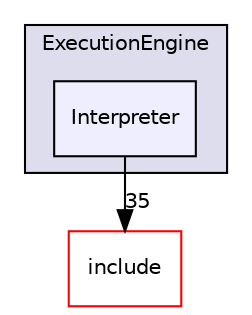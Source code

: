 digraph "lib/ExecutionEngine/Interpreter" {
  bgcolor=transparent;
  compound=true
  node [ fontsize="10", fontname="Helvetica"];
  edge [ labelfontsize="10", labelfontname="Helvetica"];
  subgraph clusterdir_9ff4c6dc1720636682ab045c894e9bc5 {
    graph [ bgcolor="#ddddee", pencolor="black", label="ExecutionEngine" fontname="Helvetica", fontsize="10", URL="dir_9ff4c6dc1720636682ab045c894e9bc5.html"]
  dir_88ae9da9d919ad872cc2fab341cfed84 [shape=box, label="Interpreter", style="filled", fillcolor="#eeeeff", pencolor="black", URL="dir_88ae9da9d919ad872cc2fab341cfed84.html"];
  }
  dir_d44c64559bbebec7f509842c48db8b23 [shape=box label="include" color="red" URL="dir_d44c64559bbebec7f509842c48db8b23.html"];
  dir_88ae9da9d919ad872cc2fab341cfed84->dir_d44c64559bbebec7f509842c48db8b23 [headlabel="35", labeldistance=1.5 headhref="dir_000058_000001.html"];
}
